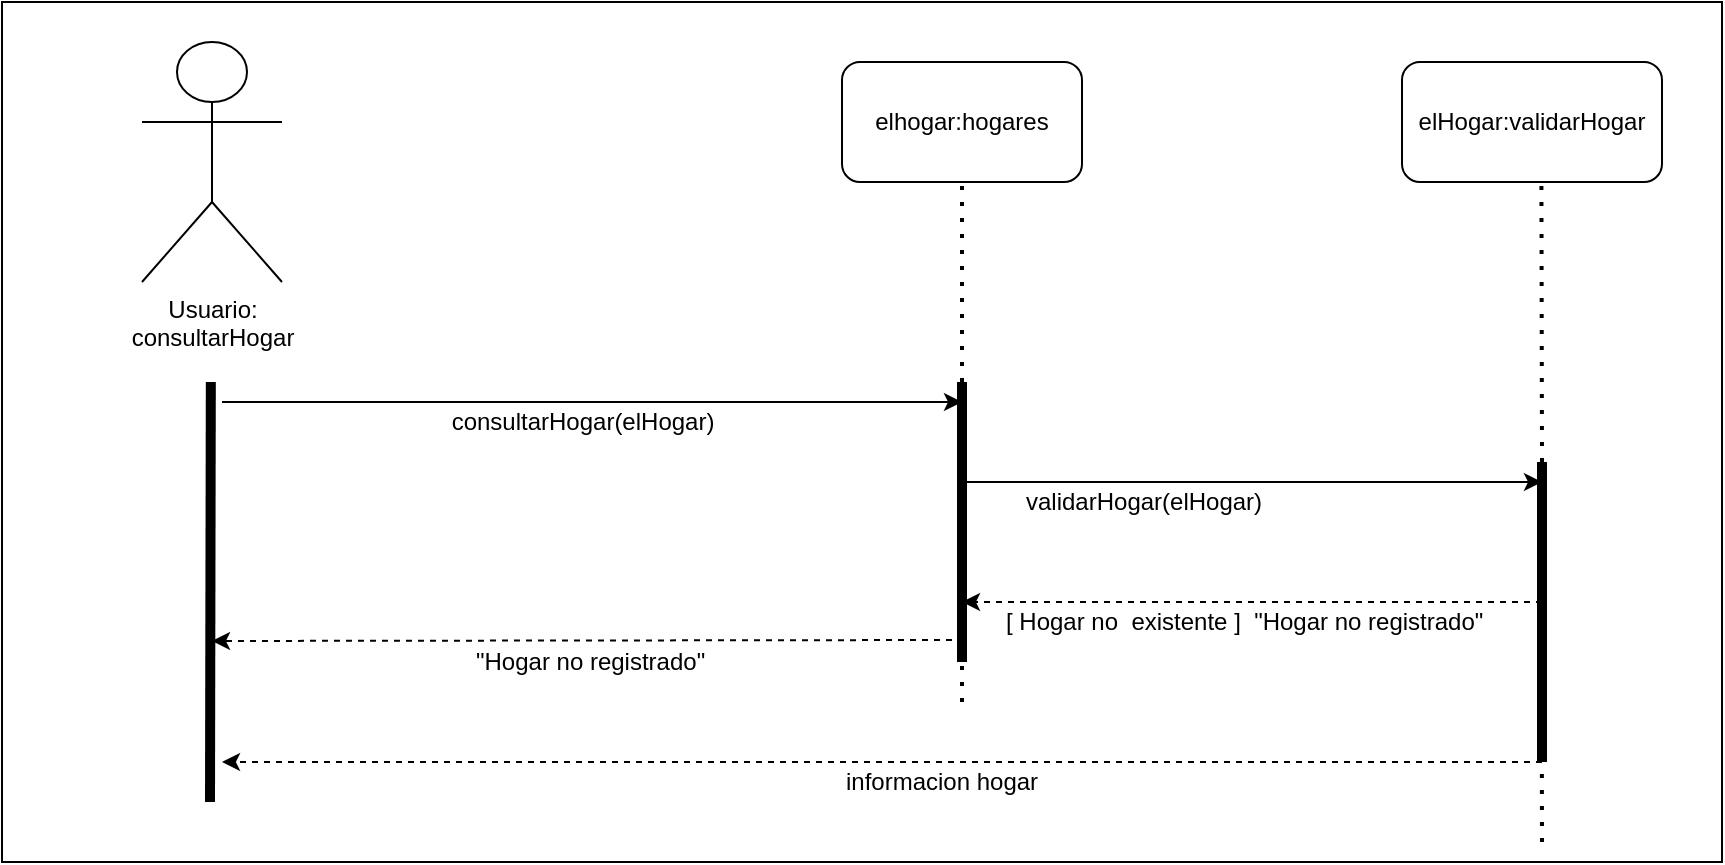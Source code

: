<mxfile><diagram id="A77a7JQUWSDHK9cmq90B" name="Page-1"><mxGraphModel dx="986" dy="719" grid="1" gridSize="10" guides="1" tooltips="1" connect="1" arrows="1" fold="1" page="1" pageScale="1" pageWidth="850" pageHeight="1100" math="0" shadow="0"><root><mxCell id="0"/><mxCell id="1" parent="0"/><mxCell id="69" value="" style="rounded=0;whiteSpace=wrap;html=1;" parent="1" vertex="1"><mxGeometry width="860" height="430" as="geometry"/></mxCell><mxCell id="15" value="Usuario:&lt;br&gt;consultarHogar" style="shape=umlActor;verticalLabelPosition=bottom;verticalAlign=top;html=1;outlineConnect=0;" parent="1" vertex="1"><mxGeometry x="70" y="20" width="70" height="120" as="geometry"/></mxCell><mxCell id="21" value="elhogar:hogares" style="rounded=1;whiteSpace=wrap;html=1;" parent="1" vertex="1"><mxGeometry x="420" y="30" width="120" height="60" as="geometry"/></mxCell><mxCell id="22" value="elHogar:validarHogar" style="rounded=1;whiteSpace=wrap;html=1;" parent="1" vertex="1"><mxGeometry x="700" y="30" width="130" height="60" as="geometry"/></mxCell><mxCell id="24" value="consultarHogar(elHogar)" style="text;html=1;align=center;verticalAlign=middle;resizable=0;points=[];autosize=1;strokeColor=none;" parent="1" vertex="1"><mxGeometry x="215" y="200" width="150" height="20" as="geometry"/></mxCell><mxCell id="25" value="" style="endArrow=none;html=1;strokeWidth=5;" parent="1" edge="1"><mxGeometry width="50" height="50" relative="1" as="geometry"><mxPoint x="104" y="400" as="sourcePoint"/><mxPoint x="104.41" y="190" as="targetPoint"/></mxGeometry></mxCell><mxCell id="28" value="" style="endArrow=classic;html=1;strokeWidth=1;" parent="1" edge="1"><mxGeometry width="50" height="50" relative="1" as="geometry"><mxPoint x="110" y="200" as="sourcePoint"/><mxPoint x="480" y="200" as="targetPoint"/></mxGeometry></mxCell><mxCell id="29" value="" style="endArrow=none;html=1;strokeWidth=5;" parent="1" edge="1"><mxGeometry width="50" height="50" relative="1" as="geometry"><mxPoint x="480" y="330" as="sourcePoint"/><mxPoint x="480" y="190" as="targetPoint"/></mxGeometry></mxCell><mxCell id="30" value="" style="endArrow=none;dashed=1;html=1;dashPattern=1 3;strokeWidth=2;" parent="1" edge="1"><mxGeometry width="50" height="50" relative="1" as="geometry"><mxPoint x="480" y="190" as="sourcePoint"/><mxPoint x="480" y="90" as="targetPoint"/></mxGeometry></mxCell><mxCell id="31" value="" style="endArrow=none;dashed=1;html=1;dashPattern=1 3;strokeWidth=2;" parent="1" edge="1"><mxGeometry width="50" height="50" relative="1" as="geometry"><mxPoint x="480" y="350" as="sourcePoint"/><mxPoint x="480" y="250" as="targetPoint"/></mxGeometry></mxCell><mxCell id="34" value="validarHogar(elHogar)" style="text;html=1;align=left;verticalAlign=middle;resizable=0;points=[];autosize=1;strokeColor=none;" parent="1" vertex="1"><mxGeometry x="510" y="240" width="130" height="20" as="geometry"/></mxCell><mxCell id="47" value="" style="endArrow=classic;html=1;strokeWidth=1;" parent="1" edge="1"><mxGeometry width="50" height="50" relative="1" as="geometry"><mxPoint x="480" y="240" as="sourcePoint"/><mxPoint x="770" y="240" as="targetPoint"/></mxGeometry></mxCell><mxCell id="48" value="" style="endArrow=none;dashed=1;html=1;dashPattern=1 3;strokeWidth=2;" parent="1" edge="1"><mxGeometry width="50" height="50" relative="1" as="geometry"><mxPoint x="770" y="230" as="sourcePoint"/><mxPoint x="769.71" y="90" as="targetPoint"/></mxGeometry></mxCell><mxCell id="49" value="" style="endArrow=none;html=1;strokeWidth=5;" parent="1" edge="1"><mxGeometry width="50" height="50" relative="1" as="geometry"><mxPoint x="770" y="380" as="sourcePoint"/><mxPoint x="770" y="230" as="targetPoint"/></mxGeometry></mxCell><mxCell id="51" value="" style="endArrow=none;dashed=1;html=1;dashPattern=1 3;strokeWidth=2;" parent="1" edge="1"><mxGeometry width="50" height="50" relative="1" as="geometry"><mxPoint x="770" y="420" as="sourcePoint"/><mxPoint x="769.71" y="260" as="targetPoint"/></mxGeometry></mxCell><mxCell id="55" value="" style="endArrow=classic;html=1;strokeWidth=1;dashed=1;" parent="1" edge="1"><mxGeometry width="50" height="50" relative="1" as="geometry"><mxPoint x="770" y="380" as="sourcePoint"/><mxPoint x="110" y="380" as="targetPoint"/></mxGeometry></mxCell><mxCell id="60" value="" style="endArrow=classic;html=1;strokeWidth=1;dashed=1;" parent="1" edge="1"><mxGeometry width="50" height="50" relative="1" as="geometry"><mxPoint x="770" y="300" as="sourcePoint"/><mxPoint x="480" y="300" as="targetPoint"/></mxGeometry></mxCell><mxCell id="61" value="[ Hogar no&amp;nbsp; existente ]&amp;nbsp; &quot;Hogar no registrado&quot;" style="text;html=1;align=left;verticalAlign=middle;resizable=0;points=[];autosize=1;strokeColor=none;" parent="1" vertex="1"><mxGeometry x="500" y="300" width="250" height="20" as="geometry"/></mxCell><mxCell id="62" value="" style="endArrow=classic;html=1;strokeWidth=1;dashed=1;" parent="1" edge="1"><mxGeometry width="50" height="50" relative="1" as="geometry"><mxPoint x="475" y="319" as="sourcePoint"/><mxPoint x="105" y="319.5" as="targetPoint"/></mxGeometry></mxCell><mxCell id="64" value="&quot;Hogar no registrado&quot;" style="text;html=1;align=left;verticalAlign=middle;resizable=0;points=[];autosize=1;strokeColor=none;" parent="1" vertex="1"><mxGeometry x="235" y="320" width="130" height="20" as="geometry"/></mxCell><mxCell id="65" value="informacion hogar" style="text;html=1;align=left;verticalAlign=middle;resizable=0;points=[];autosize=1;strokeColor=none;" parent="1" vertex="1"><mxGeometry x="420" y="380" width="110" height="20" as="geometry"/></mxCell></root></mxGraphModel></diagram></mxfile>